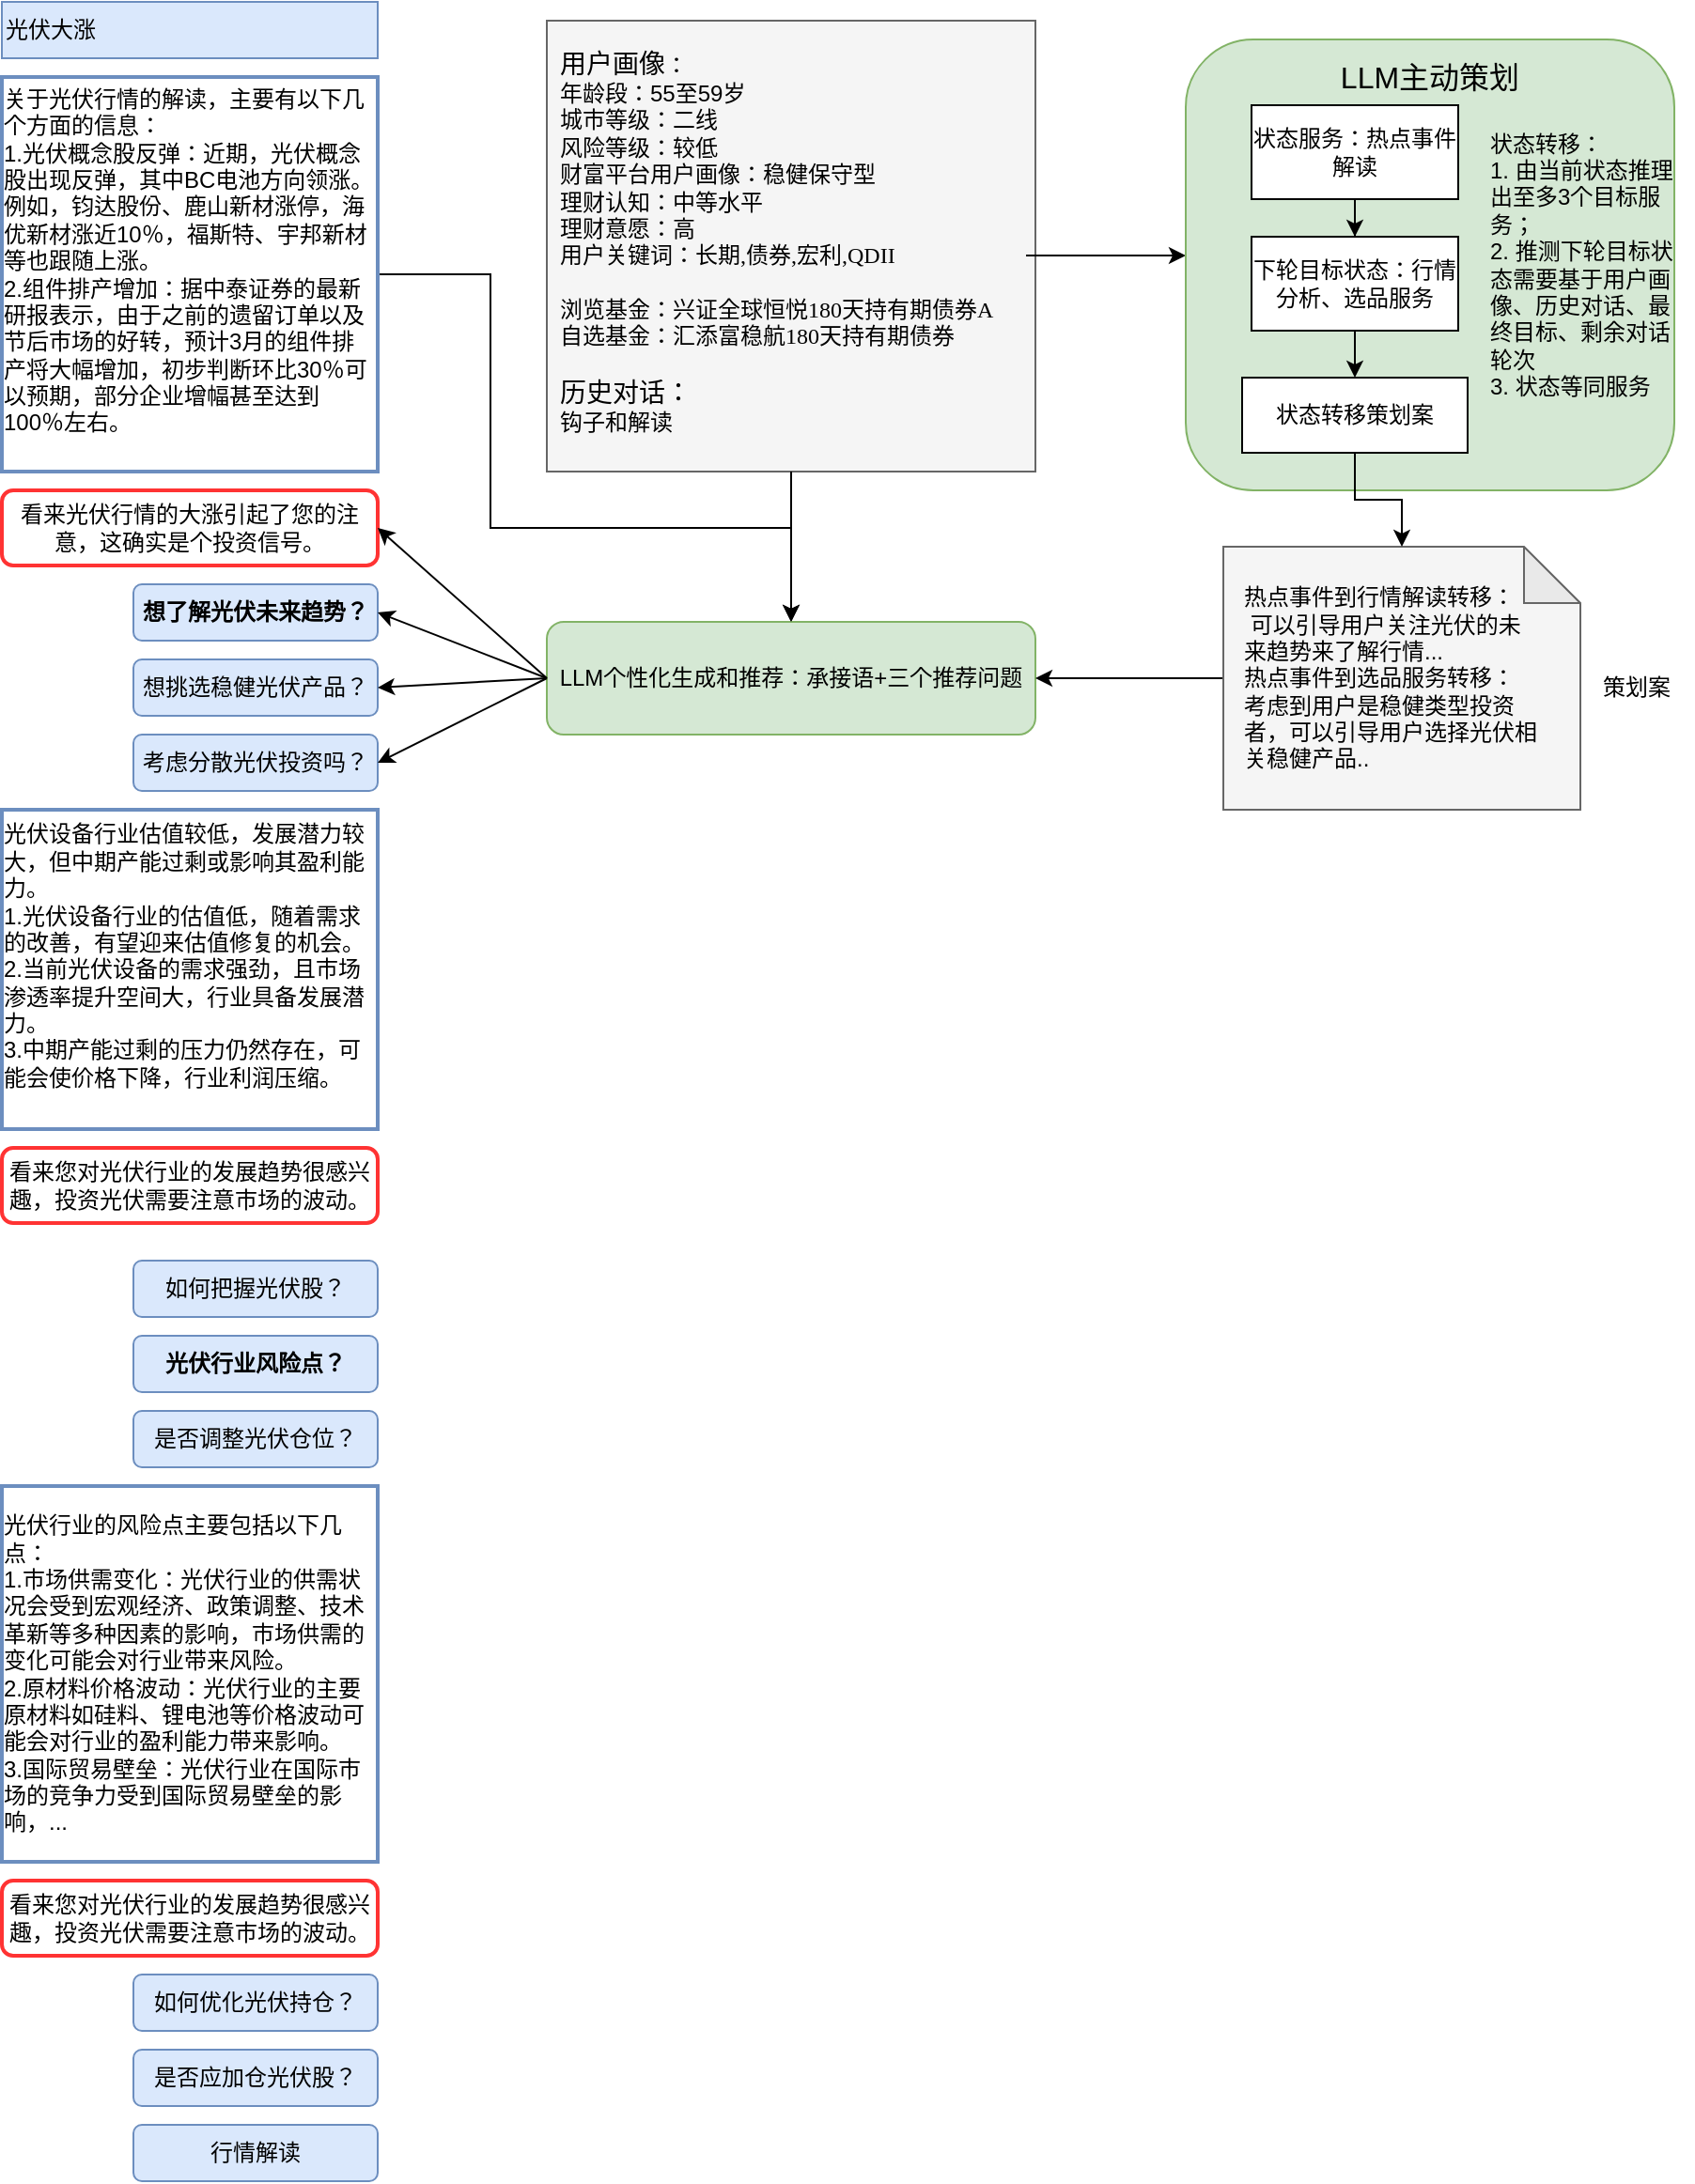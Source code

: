 <mxfile version="23.1.5" type="github">
  <diagram name="第 1 页" id="EtUGMnVDYJDm20vKxgLq">
    <mxGraphModel dx="1434" dy="820" grid="1" gridSize="10" guides="1" tooltips="1" connect="1" arrows="1" fold="1" page="1" pageScale="1" pageWidth="1200" pageHeight="500" math="0" shadow="0">
      <root>
        <mxCell id="0" />
        <mxCell id="1" parent="0" />
        <mxCell id="tnhg12BTTxNdXiN9A4QB-3" value="光伏大涨" style="rounded=0;whiteSpace=wrap;html=1;align=left;fillColor=#dae8fc;strokeColor=#6c8ebf;" vertex="1" parent="1">
          <mxGeometry x="60" y="30" width="200" height="30" as="geometry" />
        </mxCell>
        <mxCell id="tnhg12BTTxNdXiN9A4QB-72" style="edgeStyle=orthogonalEdgeStyle;rounded=0;orthogonalLoop=1;jettySize=auto;html=1;exitX=1;exitY=0.5;exitDx=0;exitDy=0;entryX=0.5;entryY=0;entryDx=0;entryDy=0;" edge="1" parent="1" source="tnhg12BTTxNdXiN9A4QB-5" target="tnhg12BTTxNdXiN9A4QB-51">
          <mxGeometry relative="1" as="geometry">
            <Array as="points">
              <mxPoint x="320" y="175" />
              <mxPoint x="320" y="310" />
              <mxPoint x="480" y="310" />
            </Array>
          </mxGeometry>
        </mxCell>
        <mxCell id="tnhg12BTTxNdXiN9A4QB-5" value="&lt;div style=&quot;text-align: left;&quot;&gt;关于光伏行情的解读，主要有以下几个方面的信息：&lt;/div&gt;&lt;div style=&quot;text-align: left;&quot;&gt;1.光伏概念股反弹：近期，光伏概念股出现反弹，其中BC电池方向领涨。例如，钧达股份、鹿山新材涨停，海优新材涨近10％，福斯特、宇邦新材等也跟随上涨。&lt;/div&gt;&lt;div style=&quot;text-align: left;&quot;&gt;2.组件排产增加：据中泰证券的最新研报表示，由于之前的遗留订单以及节后市场的好转，预计3月的组件排产将大幅增加，初步判断环比30％可以预期，部分企业增幅甚至达到100％左右。&lt;/div&gt;&lt;div&gt;&lt;br&gt;&lt;/div&gt;" style="rounded=0;whiteSpace=wrap;html=1;fillColor=none;strokeColor=#6c8ebf;strokeWidth=2;" vertex="1" parent="1">
          <mxGeometry x="60" y="70" width="200" height="210" as="geometry" />
        </mxCell>
        <mxCell id="tnhg12BTTxNdXiN9A4QB-6" value="&lt;div class=&quot;lake-content&quot;&gt;&lt;strong&gt;想了解光伏未来趋势？&lt;/strong&gt;&lt;/div&gt;" style="rounded=1;whiteSpace=wrap;html=1;fillColor=#dae8fc;strokeColor=#6c8ebf;" vertex="1" parent="1">
          <mxGeometry x="130" y="340" width="130" height="30" as="geometry" />
        </mxCell>
        <mxCell id="tnhg12BTTxNdXiN9A4QB-7" value="&lt;div class=&quot;lake-content&quot;&gt;&lt;div class=&quot;lake-content&quot;&gt;想挑选稳健光伏产品？&lt;/div&gt;&lt;/div&gt;" style="rounded=1;whiteSpace=wrap;html=1;fillColor=#dae8fc;strokeColor=#6c8ebf;" vertex="1" parent="1">
          <mxGeometry x="130" y="380" width="130" height="30" as="geometry" />
        </mxCell>
        <mxCell id="tnhg12BTTxNdXiN9A4QB-8" value="&lt;div class=&quot;lake-content&quot;&gt;&lt;div class=&quot;lake-content&quot;&gt;&lt;div class=&quot;lake-content&quot;&gt;考虑分散光伏投资吗？&lt;/div&gt;&lt;/div&gt;&lt;/div&gt;" style="rounded=1;whiteSpace=wrap;html=1;fillColor=#dae8fc;strokeColor=#6c8ebf;" vertex="1" parent="1">
          <mxGeometry x="130" y="420" width="130" height="30" as="geometry" />
        </mxCell>
        <mxCell id="tnhg12BTTxNdXiN9A4QB-9" value="&lt;div style=&quot;text-align: left;&quot;&gt;&lt;div&gt;光伏设备行业估值较低，发展潜力较大，但中期产能过剩或影响其盈利能力。&lt;/div&gt;&lt;div&gt;1.光伏设备行业的估值低，随着需求的改善，有望迎来估值修复的机会。&lt;/div&gt;&lt;div&gt;2.当前光伏设备的需求强劲，且市场渗透率提升空间大，行业具备发展潜力。&lt;/div&gt;&lt;div&gt;3.中期产能过剩的压力仍然存在，可能会使价格下降，行业利润压缩。&lt;/div&gt;&lt;/div&gt;&lt;div&gt;&lt;br&gt;&lt;/div&gt;" style="rounded=0;whiteSpace=wrap;html=1;fillColor=none;strokeColor=#6c8ebf;strokeWidth=2;" vertex="1" parent="1">
          <mxGeometry x="60" y="460" width="200" height="170" as="geometry" />
        </mxCell>
        <mxCell id="tnhg12BTTxNdXiN9A4QB-10" value="&lt;div class=&quot;lake-content&quot;&gt;&lt;div class=&quot;lake-content&quot;&gt;如何把握光伏股？&lt;/div&gt;&lt;/div&gt;" style="rounded=1;whiteSpace=wrap;html=1;fillColor=#dae8fc;strokeColor=#6c8ebf;" vertex="1" parent="1">
          <mxGeometry x="130" y="700" width="130" height="30" as="geometry" />
        </mxCell>
        <mxCell id="tnhg12BTTxNdXiN9A4QB-11" value="&lt;div class=&quot;lake-content&quot;&gt;&lt;div class=&quot;lake-content&quot;&gt;&lt;div class=&quot;lake-content&quot;&gt;&lt;strong&gt;光伏行业风险点？&lt;/strong&gt;&lt;/div&gt;&lt;/div&gt;&lt;/div&gt;" style="rounded=1;whiteSpace=wrap;html=1;fillColor=#dae8fc;strokeColor=#6c8ebf;" vertex="1" parent="1">
          <mxGeometry x="130" y="740" width="130" height="30" as="geometry" />
        </mxCell>
        <mxCell id="tnhg12BTTxNdXiN9A4QB-12" value="&lt;div class=&quot;lake-content&quot;&gt;&lt;div class=&quot;lake-content&quot;&gt;&lt;div class=&quot;lake-content&quot;&gt;是否调整光伏仓位？&lt;/div&gt;&lt;/div&gt;&lt;/div&gt;" style="rounded=1;whiteSpace=wrap;html=1;fillColor=#dae8fc;strokeColor=#6c8ebf;" vertex="1" parent="1">
          <mxGeometry x="130" y="780" width="130" height="30" as="geometry" />
        </mxCell>
        <mxCell id="tnhg12BTTxNdXiN9A4QB-13" value="&lt;div style=&quot;text-align: left;&quot;&gt;&lt;div&gt;&lt;br&gt;&lt;/div&gt;&lt;div&gt;&lt;br&gt;&lt;/div&gt;&lt;div&gt;光伏行业的风险点主要包括以下几点：&lt;/div&gt;&lt;div&gt;1.市场供需变化：光伏行业的供需状况会受到宏观经济、政策调整、技术革新等多种因素的影响，市场供需的变化可能会对行业带来风险。&lt;/div&gt;&lt;div&gt;2.原材料价格波动：光伏行业的主要原材料如硅料、锂电池等价格波动可能会对行业的盈利能力带来影响。&lt;/div&gt;&lt;div&gt;3.国际贸易壁垒：光伏行业在国际市场的竞争力受到国际贸易壁垒的影响，...&lt;/div&gt;&lt;div&gt;&lt;br&gt;&lt;/div&gt;&lt;/div&gt;&lt;div&gt;&lt;br&gt;&lt;/div&gt;" style="rounded=0;whiteSpace=wrap;html=1;fillColor=none;strokeColor=#6c8ebf;strokeWidth=2;" vertex="1" parent="1">
          <mxGeometry x="60" y="820" width="200" height="200" as="geometry" />
        </mxCell>
        <mxCell id="tnhg12BTTxNdXiN9A4QB-14" value="&lt;div class=&quot;lake-content&quot;&gt;&lt;div class=&quot;lake-content&quot;&gt;&lt;div class=&quot;lake-content&quot;&gt;如何优化光伏持仓？&lt;/div&gt;&lt;/div&gt;&lt;/div&gt;" style="rounded=1;whiteSpace=wrap;html=1;fillColor=#dae8fc;strokeColor=#6c8ebf;" vertex="1" parent="1">
          <mxGeometry x="130" y="1080" width="130" height="30" as="geometry" />
        </mxCell>
        <mxCell id="tnhg12BTTxNdXiN9A4QB-15" value="&lt;div class=&quot;lake-content&quot;&gt;&lt;div class=&quot;lake-content&quot;&gt;&lt;div class=&quot;lake-content&quot;&gt;&lt;div class=&quot;lake-content&quot;&gt;是否应加仓光伏股？&lt;/div&gt;&lt;/div&gt;&lt;/div&gt;&lt;/div&gt;" style="rounded=1;whiteSpace=wrap;html=1;fillColor=#dae8fc;strokeColor=#6c8ebf;" vertex="1" parent="1">
          <mxGeometry x="130" y="1120" width="130" height="30" as="geometry" />
        </mxCell>
        <mxCell id="tnhg12BTTxNdXiN9A4QB-16" value="&lt;div class=&quot;lake-content&quot;&gt;&lt;div class=&quot;lake-content&quot;&gt;&lt;div class=&quot;lake-content&quot;&gt;&lt;div class=&quot;lake-content&quot;&gt;行情解读&lt;/div&gt;&lt;/div&gt;&lt;/div&gt;&lt;/div&gt;" style="rounded=1;whiteSpace=wrap;html=1;fillColor=#dae8fc;strokeColor=#6c8ebf;" vertex="1" parent="1">
          <mxGeometry x="130" y="1160" width="130" height="30" as="geometry" />
        </mxCell>
        <mxCell id="tnhg12BTTxNdXiN9A4QB-17" value="&lt;div class=&quot;lake-content&quot;&gt;看来光伏行情的大涨引起了您的注意，这确实是个投资信号。&lt;/div&gt;" style="rounded=1;whiteSpace=wrap;html=1;fillColor=none;strokeColor=#FF3333;strokeWidth=2;" vertex="1" parent="1">
          <mxGeometry x="60" y="290" width="200" height="40" as="geometry" />
        </mxCell>
        <mxCell id="tnhg12BTTxNdXiN9A4QB-18" value="&lt;div class=&quot;lake-content&quot;&gt;&lt;div class=&quot;lake-content&quot;&gt;看来您对光伏行业的发展趋势很感兴趣，投资光伏需要注意市场的波动。&lt;/div&gt;&lt;/div&gt;" style="rounded=1;whiteSpace=wrap;html=1;fillColor=none;strokeColor=#FF3333;strokeWidth=2;" vertex="1" parent="1">
          <mxGeometry x="60" y="640" width="200" height="40" as="geometry" />
        </mxCell>
        <mxCell id="tnhg12BTTxNdXiN9A4QB-19" value="&lt;div class=&quot;lake-content&quot;&gt;&lt;div class=&quot;lake-content&quot;&gt;看来您对光伏行业的发展趋势很感兴趣，投资光伏需要注意市场的波动。&lt;/div&gt;&lt;/div&gt;" style="rounded=1;whiteSpace=wrap;html=1;fillColor=none;strokeColor=#FF3333;strokeWidth=2;" vertex="1" parent="1">
          <mxGeometry x="60" y="1030" width="200" height="40" as="geometry" />
        </mxCell>
        <mxCell id="tnhg12BTTxNdXiN9A4QB-48" value="" style="group;fillColor=#f5f5f5;fontColor=#333333;strokeColor=#666666;container=0;" vertex="1" connectable="0" parent="1">
          <mxGeometry x="350" y="40" width="260" height="240" as="geometry" />
        </mxCell>
        <mxCell id="tnhg12BTTxNdXiN9A4QB-51" value="LLM个性化生成和推荐：承接语+三个推荐问题" style="rounded=1;whiteSpace=wrap;html=1;fillColor=#d5e8d4;strokeColor=#82b366;" vertex="1" parent="1">
          <mxGeometry x="350" y="360" width="260" height="60" as="geometry" />
        </mxCell>
        <mxCell id="tnhg12BTTxNdXiN9A4QB-27" value="" style="rounded=0;whiteSpace=wrap;html=1;container=0;fillColor=#f5f5f5;fontColor=#333333;strokeColor=#666666;" vertex="1" parent="1">
          <mxGeometry x="350" y="40" width="260" height="240" as="geometry" />
        </mxCell>
        <mxCell id="tnhg12BTTxNdXiN9A4QB-68" style="edgeStyle=orthogonalEdgeStyle;rounded=0;orthogonalLoop=1;jettySize=auto;html=1;exitX=1;exitY=0.5;exitDx=0;exitDy=0;" edge="1" parent="1" source="tnhg12BTTxNdXiN9A4QB-28">
          <mxGeometry relative="1" as="geometry">
            <mxPoint x="690" y="165" as="targetPoint" />
          </mxGeometry>
        </mxCell>
        <mxCell id="tnhg12BTTxNdXiN9A4QB-71" value="" style="edgeStyle=orthogonalEdgeStyle;rounded=0;orthogonalLoop=1;jettySize=auto;html=1;" edge="1" parent="1" source="tnhg12BTTxNdXiN9A4QB-28" target="tnhg12BTTxNdXiN9A4QB-51">
          <mxGeometry relative="1" as="geometry" />
        </mxCell>
        <mxCell id="tnhg12BTTxNdXiN9A4QB-28" value="&lt;font style=&quot;font-size: 14px;&quot;&gt;用户画像&lt;/font&gt;&lt;font style=&quot;&quot;&gt;：&lt;br&gt;年龄段：55至59岁&lt;br style=&quot;caret-color: rgb(0, 0, 0); text-size-adjust: auto;&quot;&gt;&lt;span style=&quot;font-size: 12px; caret-color: rgb(0, 0, 0); font-family: -webkit-standard; text-size-adjust: auto;&quot;&gt;城市等级：二线&lt;/span&gt;&lt;br style=&quot;caret-color: rgb(0, 0, 0); text-size-adjust: auto;&quot;&gt;&lt;span style=&quot;font-size: 12px; caret-color: rgb(0, 0, 0); font-family: -webkit-standard; text-size-adjust: auto;&quot;&gt;风险等级：较低&lt;/span&gt;&lt;br style=&quot;caret-color: rgb(0, 0, 0); text-size-adjust: auto;&quot;&gt;&lt;span style=&quot;font-size: 12px; caret-color: rgb(0, 0, 0); font-family: -webkit-standard; text-size-adjust: auto;&quot;&gt;财富平台用户画像：稳健保守型&lt;/span&gt;&lt;br style=&quot;caret-color: rgb(0, 0, 0); text-size-adjust: auto;&quot;&gt;&lt;span style=&quot;font-size: 12px; caret-color: rgb(0, 0, 0); font-family: -webkit-standard; text-size-adjust: auto;&quot;&gt;理财认知：中等水平&lt;/span&gt;&lt;br style=&quot;caret-color: rgb(0, 0, 0); text-size-adjust: auto;&quot;&gt;&lt;span style=&quot;font-size: 12px; caret-color: rgb(0, 0, 0); font-family: -webkit-standard; text-size-adjust: auto;&quot;&gt;理财意愿：高&lt;/span&gt;&lt;br style=&quot;caret-color: rgb(0, 0, 0); text-size-adjust: auto;&quot;&gt;&lt;span style=&quot;font-size: 12px; caret-color: rgb(0, 0, 0); font-family: -webkit-standard; text-size-adjust: auto;&quot;&gt;用户关键词：长期,债券,宏利,QDII&lt;/span&gt;&lt;br style=&quot;caret-color: rgb(0, 0, 0); text-size-adjust: auto;&quot;&gt;&lt;br style=&quot;caret-color: rgb(0, 0, 0); text-size-adjust: auto;&quot;&gt;&lt;span style=&quot;font-size: 12px; caret-color: rgb(0, 0, 0); font-family: -webkit-standard; text-size-adjust: auto;&quot;&gt;浏览基金：兴证全球恒悦180天持有期债券A&lt;/span&gt;&lt;br style=&quot;caret-color: rgb(0, 0, 0); text-size-adjust: auto;&quot;&gt;&lt;span style=&quot;font-size: 12px; caret-color: rgb(0, 0, 0); font-family: -webkit-standard; text-size-adjust: auto;&quot;&gt;自选基金：汇添富稳航180天持有期债券&lt;br&gt;&lt;/span&gt;&lt;br&gt;&lt;font style=&quot;font-size: 14px;&quot;&gt;历史对话：&lt;/font&gt;&lt;br&gt;钩子和解读&lt;br style=&quot;caret-color: rgb(0, 0, 0); text-size-adjust: auto;&quot;&gt;&lt;br&gt;&lt;/font&gt;" style="text;html=1;align=left;verticalAlign=middle;whiteSpace=wrap;rounded=0;container=0;" vertex="1" parent="1">
          <mxGeometry x="355" y="50" width="250" height="230" as="geometry" />
        </mxCell>
        <mxCell id="tnhg12BTTxNdXiN9A4QB-70" style="edgeStyle=orthogonalEdgeStyle;rounded=0;orthogonalLoop=1;jettySize=auto;html=1;exitX=0;exitY=0.5;exitDx=0;exitDy=0;exitPerimeter=0;entryX=1;entryY=0.5;entryDx=0;entryDy=0;" edge="1" parent="1" source="tnhg12BTTxNdXiN9A4QB-60" target="tnhg12BTTxNdXiN9A4QB-51">
          <mxGeometry relative="1" as="geometry" />
        </mxCell>
        <mxCell id="tnhg12BTTxNdXiN9A4QB-60" value="" style="shape=note;whiteSpace=wrap;html=1;backgroundOutline=1;darkOpacity=0.05;fillColor=#f5f5f5;fontColor=#333333;strokeColor=#666666;" vertex="1" parent="1">
          <mxGeometry x="710" y="320" width="190" height="140" as="geometry" />
        </mxCell>
        <mxCell id="tnhg12BTTxNdXiN9A4QB-61" value="&lt;div style=&quot;text-align: left;&quot;&gt;&lt;span style=&quot;background-color: initial;&quot;&gt;热点事件到行情解读转移：&lt;/span&gt;&lt;/div&gt;&lt;div style=&quot;text-align: left;&quot;&gt;&lt;span style=&quot;background-color: initial;&quot;&gt;&amp;nbsp;可以引导用户关注光伏的未来趋势来了解行情...&lt;/span&gt;&lt;/div&gt;&lt;div style=&quot;text-align: left;&quot;&gt;&lt;span style=&quot;background-color: initial;&quot;&gt;热点事件到选品服务转移：&lt;/span&gt;&lt;/div&gt;&lt;div style=&quot;text-align: left;&quot;&gt;&lt;span style=&quot;background-color: initial;&quot;&gt;考虑到用户是稳健类型投资者，可以引导用户选择光伏相关稳健产品..&lt;/span&gt;&lt;/div&gt;" style="text;html=1;align=center;verticalAlign=middle;whiteSpace=wrap;rounded=0;" vertex="1" parent="1">
          <mxGeometry x="720" y="331.25" width="160" height="117.5" as="geometry" />
        </mxCell>
        <mxCell id="tnhg12BTTxNdXiN9A4QB-66" value="策划案" style="text;html=1;align=center;verticalAlign=middle;whiteSpace=wrap;rounded=0;" vertex="1" parent="1">
          <mxGeometry x="900" y="380" width="60" height="30" as="geometry" />
        </mxCell>
        <mxCell id="tnhg12BTTxNdXiN9A4QB-67" value="" style="group" vertex="1" connectable="0" parent="1">
          <mxGeometry x="690" y="50" width="260" height="240" as="geometry" />
        </mxCell>
        <mxCell id="tnhg12BTTxNdXiN9A4QB-47" value="" style="rounded=1;whiteSpace=wrap;html=1;fillColor=#d5e8d4;strokeColor=#82b366;" vertex="1" parent="tnhg12BTTxNdXiN9A4QB-67">
          <mxGeometry width="260" height="240" as="geometry" />
        </mxCell>
        <mxCell id="tnhg12BTTxNdXiN9A4QB-41" value="状态服务：热点事件解读" style="rounded=0;whiteSpace=wrap;html=1;" vertex="1" parent="tnhg12BTTxNdXiN9A4QB-67">
          <mxGeometry x="35" y="35" width="110" height="50" as="geometry" />
        </mxCell>
        <mxCell id="tnhg12BTTxNdXiN9A4QB-42" value="下轮目标状态：行情分析、选品服务" style="rounded=0;whiteSpace=wrap;html=1;" vertex="1" parent="tnhg12BTTxNdXiN9A4QB-67">
          <mxGeometry x="35" y="105" width="110" height="50" as="geometry" />
        </mxCell>
        <mxCell id="tnhg12BTTxNdXiN9A4QB-43" value="" style="edgeStyle=orthogonalEdgeStyle;rounded=0;orthogonalLoop=1;jettySize=auto;html=1;" edge="1" parent="tnhg12BTTxNdXiN9A4QB-67" source="tnhg12BTTxNdXiN9A4QB-41" target="tnhg12BTTxNdXiN9A4QB-42">
          <mxGeometry relative="1" as="geometry" />
        </mxCell>
        <mxCell id="tnhg12BTTxNdXiN9A4QB-44" value="状态转移：&lt;br&gt;1. 由当前状态推理出至多3个目标服务；&lt;br&gt;2. 推测下轮目标状态需要基于用户画像、历史对话、最终目标、剩余对话轮次&lt;br&gt;3. 状态等同服务" style="text;html=1;align=left;verticalAlign=middle;whiteSpace=wrap;rounded=0;" vertex="1" parent="tnhg12BTTxNdXiN9A4QB-67">
          <mxGeometry x="160" y="37.5" width="100" height="165" as="geometry" />
        </mxCell>
        <mxCell id="tnhg12BTTxNdXiN9A4QB-45" value="状态转移策划案" style="rounded=0;whiteSpace=wrap;html=1;" vertex="1" parent="tnhg12BTTxNdXiN9A4QB-67">
          <mxGeometry x="30" y="180" width="120" height="40" as="geometry" />
        </mxCell>
        <mxCell id="tnhg12BTTxNdXiN9A4QB-46" value="" style="edgeStyle=orthogonalEdgeStyle;rounded=0;orthogonalLoop=1;jettySize=auto;html=1;" edge="1" parent="tnhg12BTTxNdXiN9A4QB-67" source="tnhg12BTTxNdXiN9A4QB-42" target="tnhg12BTTxNdXiN9A4QB-45">
          <mxGeometry relative="1" as="geometry" />
        </mxCell>
        <mxCell id="tnhg12BTTxNdXiN9A4QB-50" value="&lt;font style=&quot;font-size: 16px;&quot;&gt;LLM主动策划&lt;/font&gt;" style="text;html=1;align=center;verticalAlign=middle;whiteSpace=wrap;rounded=0;" vertex="1" parent="tnhg12BTTxNdXiN9A4QB-67">
          <mxGeometry x="80" y="5" width="100" height="30" as="geometry" />
        </mxCell>
        <mxCell id="tnhg12BTTxNdXiN9A4QB-69" style="edgeStyle=orthogonalEdgeStyle;rounded=0;orthogonalLoop=1;jettySize=auto;html=1;exitX=0.5;exitY=1;exitDx=0;exitDy=0;entryX=0.5;entryY=0;entryDx=0;entryDy=0;entryPerimeter=0;" edge="1" parent="1" source="tnhg12BTTxNdXiN9A4QB-45" target="tnhg12BTTxNdXiN9A4QB-60">
          <mxGeometry relative="1" as="geometry" />
        </mxCell>
        <mxCell id="tnhg12BTTxNdXiN9A4QB-75" value="" style="endArrow=classic;html=1;rounded=0;exitX=0;exitY=0.5;exitDx=0;exitDy=0;entryX=1;entryY=0.5;entryDx=0;entryDy=0;" edge="1" parent="1" source="tnhg12BTTxNdXiN9A4QB-51" target="tnhg12BTTxNdXiN9A4QB-17">
          <mxGeometry width="50" height="50" relative="1" as="geometry">
            <mxPoint x="420" y="430" as="sourcePoint" />
            <mxPoint x="270" y="310" as="targetPoint" />
          </mxGeometry>
        </mxCell>
        <mxCell id="tnhg12BTTxNdXiN9A4QB-76" value="" style="endArrow=classic;html=1;rounded=0;entryX=1;entryY=0.5;entryDx=0;entryDy=0;" edge="1" parent="1" target="tnhg12BTTxNdXiN9A4QB-6">
          <mxGeometry width="50" height="50" relative="1" as="geometry">
            <mxPoint x="350" y="390" as="sourcePoint" />
            <mxPoint x="270" y="350" as="targetPoint" />
          </mxGeometry>
        </mxCell>
        <mxCell id="tnhg12BTTxNdXiN9A4QB-77" value="" style="endArrow=classic;html=1;rounded=0;exitX=0;exitY=0.5;exitDx=0;exitDy=0;entryX=1;entryY=0.5;entryDx=0;entryDy=0;" edge="1" parent="1" source="tnhg12BTTxNdXiN9A4QB-51" target="tnhg12BTTxNdXiN9A4QB-7">
          <mxGeometry width="50" height="50" relative="1" as="geometry">
            <mxPoint x="360" y="400" as="sourcePoint" />
            <mxPoint x="270" y="400" as="targetPoint" />
          </mxGeometry>
        </mxCell>
        <mxCell id="tnhg12BTTxNdXiN9A4QB-78" value="" style="endArrow=classic;html=1;rounded=0;entryX=1;entryY=0.5;entryDx=0;entryDy=0;exitX=0;exitY=0.5;exitDx=0;exitDy=0;" edge="1" parent="1" source="tnhg12BTTxNdXiN9A4QB-51" target="tnhg12BTTxNdXiN9A4QB-8">
          <mxGeometry width="50" height="50" relative="1" as="geometry">
            <mxPoint x="420" y="430" as="sourcePoint" />
            <mxPoint x="470" y="380" as="targetPoint" />
          </mxGeometry>
        </mxCell>
      </root>
    </mxGraphModel>
  </diagram>
</mxfile>
